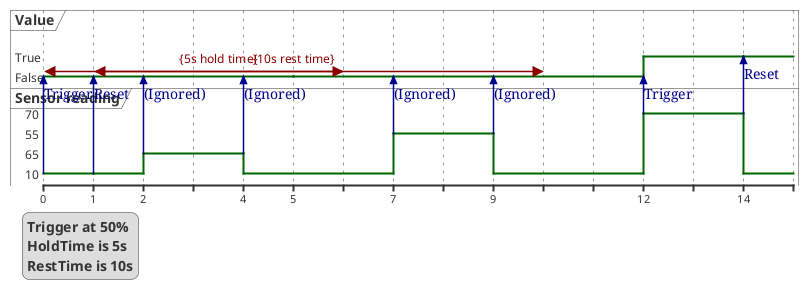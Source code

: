 @startuml


robust "Value" as V
robust "Sensor reading" as SR


@0
V  is False
SR is 10

V@+1 <-> @+5 : {5s hold time}
V@+0 <-> @+10 : {10s rest time}
SR is 55
V  is True
SR-> V : Trigger 

@+1
SR is 10
SR-> V : Reset 

@+1 
SR is 65
SR-> V : (Ignored)

@+2
SR is 10
SR-> V : (Ignored)

@+1
V is False

@+2
SR is 55
SR-> V : (Ignored)

@+2
SR is 10
SR-> V : (Ignored)

@+3
SR is 70
V  is True
SR-> V : Trigger

@+2
SR is 10
V  is True
SR-> V : Reset

legend bottom left
Trigger at 50%
HoldTime is 5s
RestTime is 10s
endlegend

@enduml
